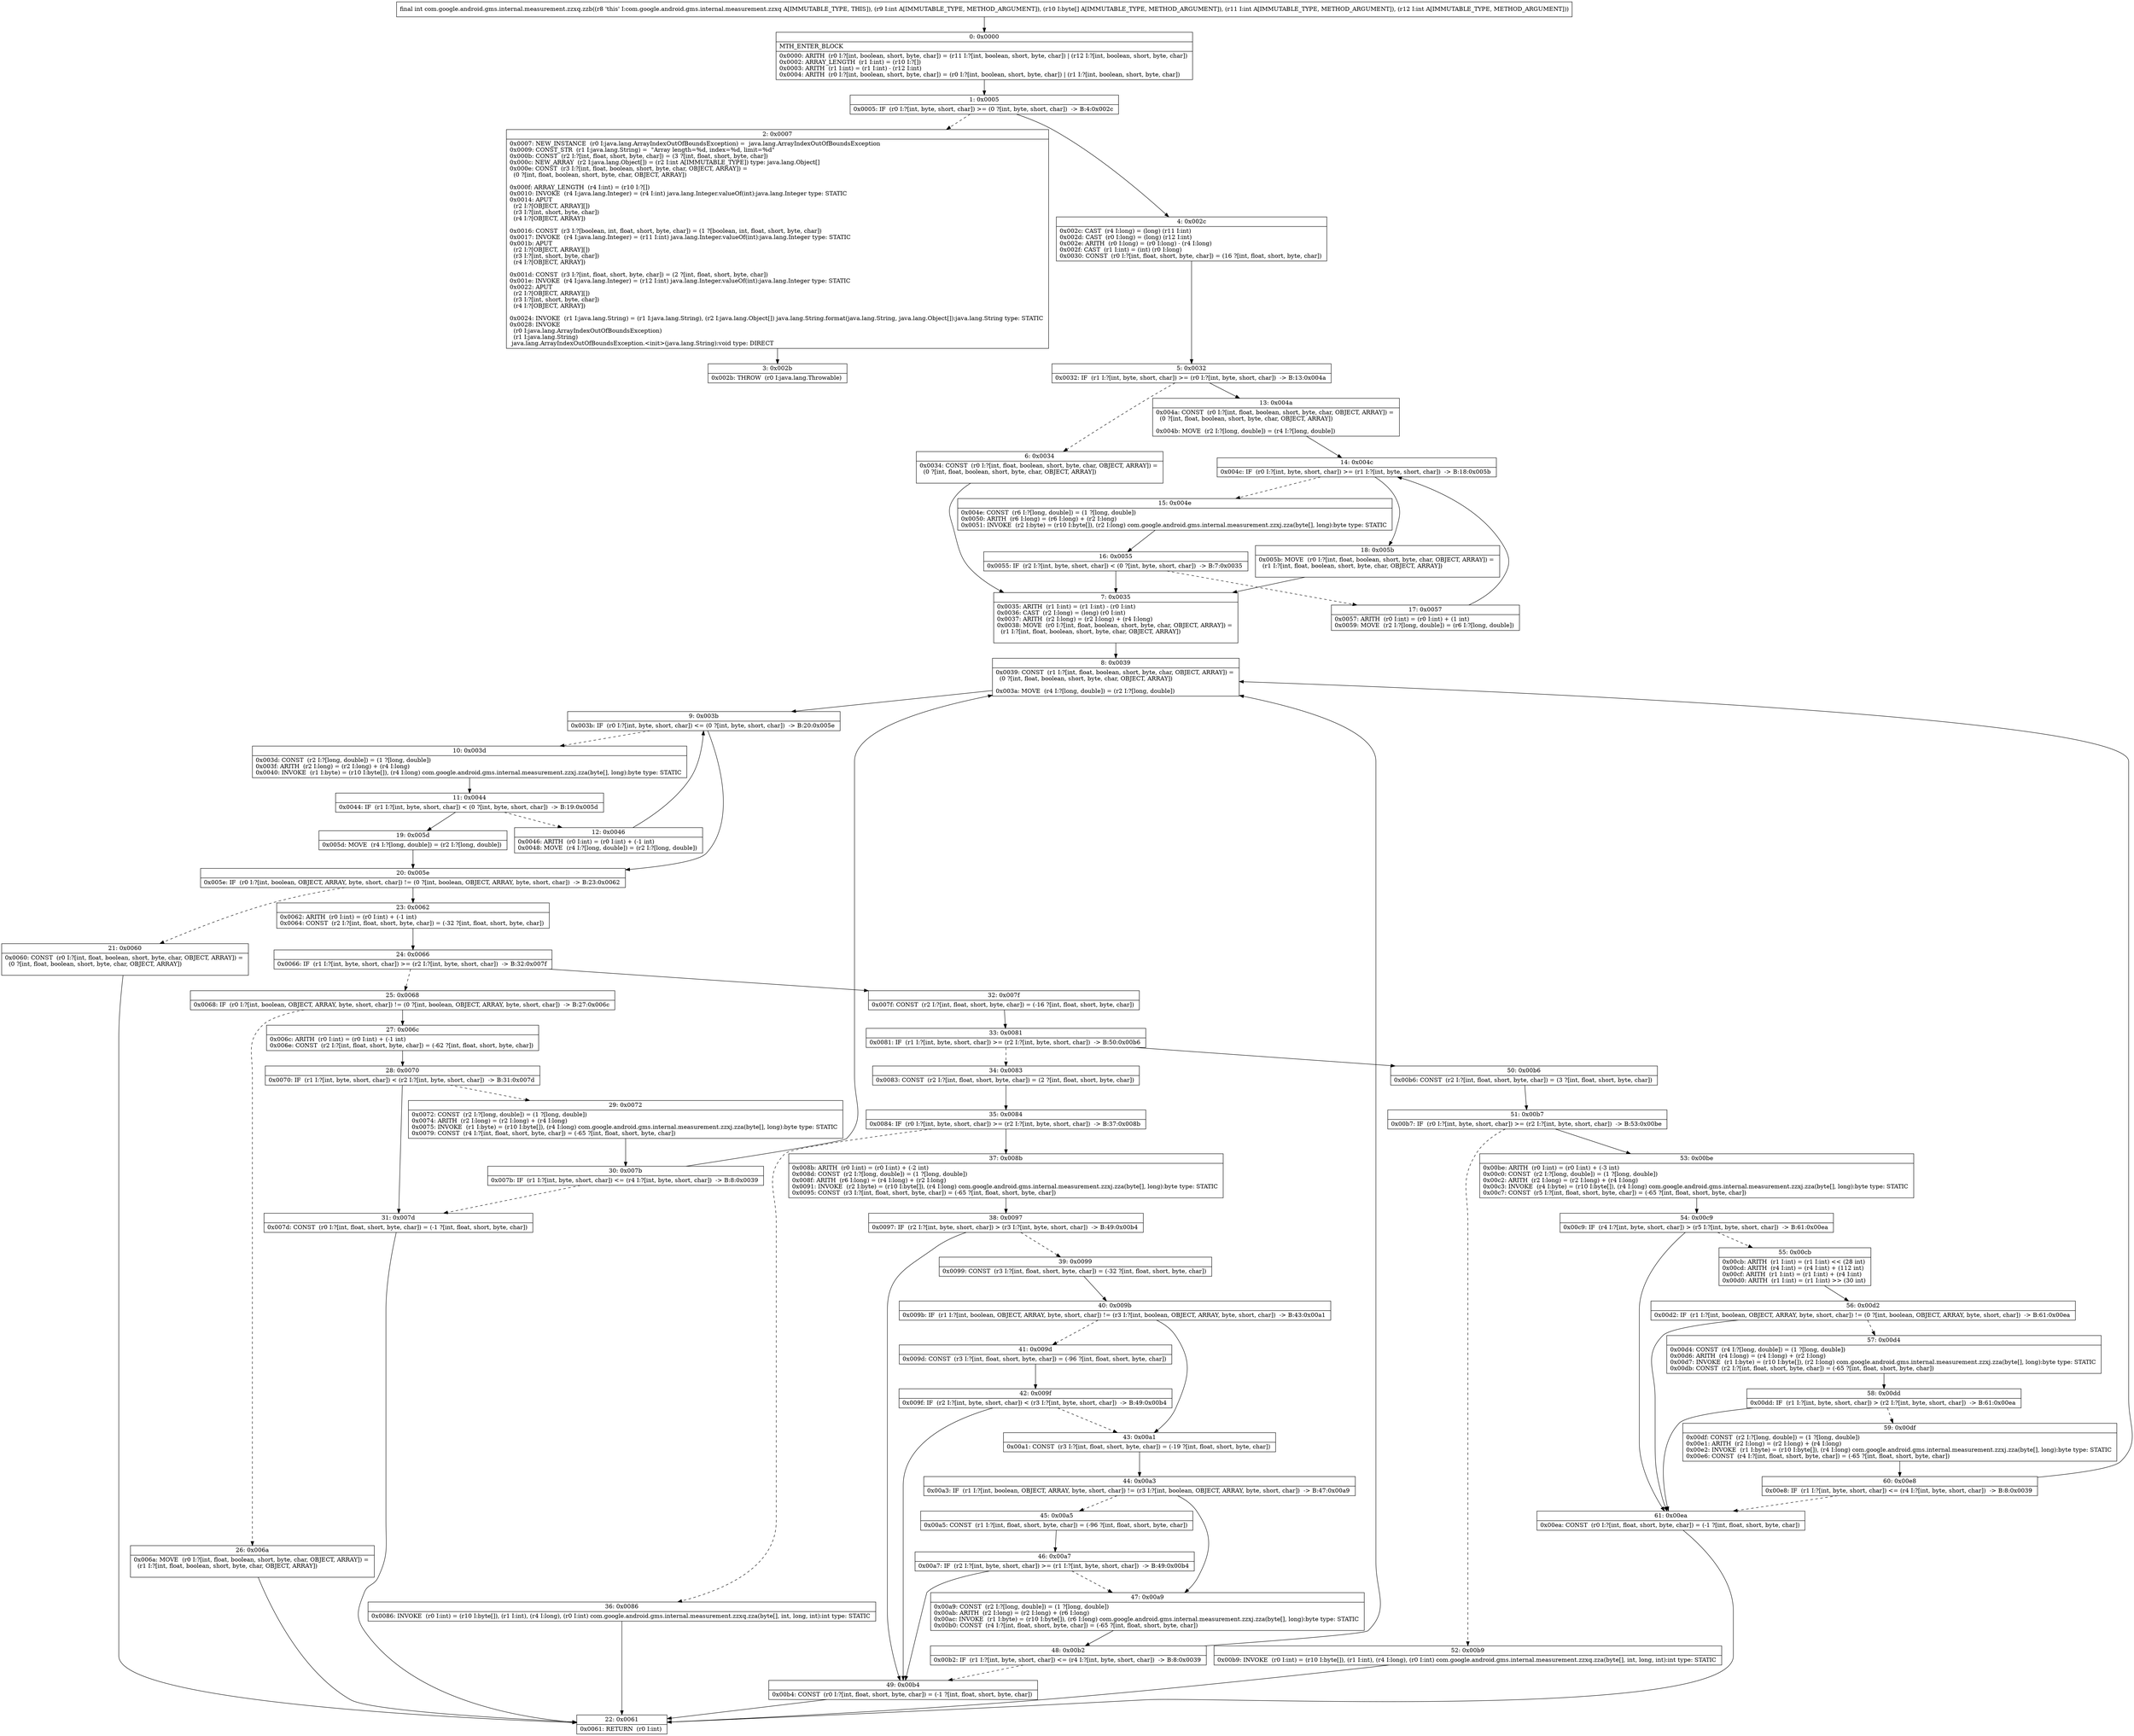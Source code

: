 digraph "CFG forcom.google.android.gms.internal.measurement.zzxq.zzb(I[BII)I" {
Node_0 [shape=record,label="{0\:\ 0x0000|MTH_ENTER_BLOCK\l|0x0000: ARITH  (r0 I:?[int, boolean, short, byte, char]) = (r11 I:?[int, boolean, short, byte, char]) \| (r12 I:?[int, boolean, short, byte, char]) \l0x0002: ARRAY_LENGTH  (r1 I:int) = (r10 I:?[]) \l0x0003: ARITH  (r1 I:int) = (r1 I:int) \- (r12 I:int) \l0x0004: ARITH  (r0 I:?[int, boolean, short, byte, char]) = (r0 I:?[int, boolean, short, byte, char]) \| (r1 I:?[int, boolean, short, byte, char]) \l}"];
Node_1 [shape=record,label="{1\:\ 0x0005|0x0005: IF  (r0 I:?[int, byte, short, char]) \>= (0 ?[int, byte, short, char])  \-\> B:4:0x002c \l}"];
Node_2 [shape=record,label="{2\:\ 0x0007|0x0007: NEW_INSTANCE  (r0 I:java.lang.ArrayIndexOutOfBoundsException) =  java.lang.ArrayIndexOutOfBoundsException \l0x0009: CONST_STR  (r1 I:java.lang.String) =  \"Array length=%d, index=%d, limit=%d\" \l0x000b: CONST  (r2 I:?[int, float, short, byte, char]) = (3 ?[int, float, short, byte, char]) \l0x000c: NEW_ARRAY  (r2 I:java.lang.Object[]) = (r2 I:int A[IMMUTABLE_TYPE]) type: java.lang.Object[] \l0x000e: CONST  (r3 I:?[int, float, boolean, short, byte, char, OBJECT, ARRAY]) = \l  (0 ?[int, float, boolean, short, byte, char, OBJECT, ARRAY])\l \l0x000f: ARRAY_LENGTH  (r4 I:int) = (r10 I:?[]) \l0x0010: INVOKE  (r4 I:java.lang.Integer) = (r4 I:int) java.lang.Integer.valueOf(int):java.lang.Integer type: STATIC \l0x0014: APUT  \l  (r2 I:?[OBJECT, ARRAY][])\l  (r3 I:?[int, short, byte, char])\l  (r4 I:?[OBJECT, ARRAY])\l \l0x0016: CONST  (r3 I:?[boolean, int, float, short, byte, char]) = (1 ?[boolean, int, float, short, byte, char]) \l0x0017: INVOKE  (r4 I:java.lang.Integer) = (r11 I:int) java.lang.Integer.valueOf(int):java.lang.Integer type: STATIC \l0x001b: APUT  \l  (r2 I:?[OBJECT, ARRAY][])\l  (r3 I:?[int, short, byte, char])\l  (r4 I:?[OBJECT, ARRAY])\l \l0x001d: CONST  (r3 I:?[int, float, short, byte, char]) = (2 ?[int, float, short, byte, char]) \l0x001e: INVOKE  (r4 I:java.lang.Integer) = (r12 I:int) java.lang.Integer.valueOf(int):java.lang.Integer type: STATIC \l0x0022: APUT  \l  (r2 I:?[OBJECT, ARRAY][])\l  (r3 I:?[int, short, byte, char])\l  (r4 I:?[OBJECT, ARRAY])\l \l0x0024: INVOKE  (r1 I:java.lang.String) = (r1 I:java.lang.String), (r2 I:java.lang.Object[]) java.lang.String.format(java.lang.String, java.lang.Object[]):java.lang.String type: STATIC \l0x0028: INVOKE  \l  (r0 I:java.lang.ArrayIndexOutOfBoundsException)\l  (r1 I:java.lang.String)\l java.lang.ArrayIndexOutOfBoundsException.\<init\>(java.lang.String):void type: DIRECT \l}"];
Node_3 [shape=record,label="{3\:\ 0x002b|0x002b: THROW  (r0 I:java.lang.Throwable) \l}"];
Node_4 [shape=record,label="{4\:\ 0x002c|0x002c: CAST  (r4 I:long) = (long) (r11 I:int) \l0x002d: CAST  (r0 I:long) = (long) (r12 I:int) \l0x002e: ARITH  (r0 I:long) = (r0 I:long) \- (r4 I:long) \l0x002f: CAST  (r1 I:int) = (int) (r0 I:long) \l0x0030: CONST  (r0 I:?[int, float, short, byte, char]) = (16 ?[int, float, short, byte, char]) \l}"];
Node_5 [shape=record,label="{5\:\ 0x0032|0x0032: IF  (r1 I:?[int, byte, short, char]) \>= (r0 I:?[int, byte, short, char])  \-\> B:13:0x004a \l}"];
Node_6 [shape=record,label="{6\:\ 0x0034|0x0034: CONST  (r0 I:?[int, float, boolean, short, byte, char, OBJECT, ARRAY]) = \l  (0 ?[int, float, boolean, short, byte, char, OBJECT, ARRAY])\l \l}"];
Node_7 [shape=record,label="{7\:\ 0x0035|0x0035: ARITH  (r1 I:int) = (r1 I:int) \- (r0 I:int) \l0x0036: CAST  (r2 I:long) = (long) (r0 I:int) \l0x0037: ARITH  (r2 I:long) = (r2 I:long) + (r4 I:long) \l0x0038: MOVE  (r0 I:?[int, float, boolean, short, byte, char, OBJECT, ARRAY]) = \l  (r1 I:?[int, float, boolean, short, byte, char, OBJECT, ARRAY])\l \l}"];
Node_8 [shape=record,label="{8\:\ 0x0039|0x0039: CONST  (r1 I:?[int, float, boolean, short, byte, char, OBJECT, ARRAY]) = \l  (0 ?[int, float, boolean, short, byte, char, OBJECT, ARRAY])\l \l0x003a: MOVE  (r4 I:?[long, double]) = (r2 I:?[long, double]) \l}"];
Node_9 [shape=record,label="{9\:\ 0x003b|0x003b: IF  (r0 I:?[int, byte, short, char]) \<= (0 ?[int, byte, short, char])  \-\> B:20:0x005e \l}"];
Node_10 [shape=record,label="{10\:\ 0x003d|0x003d: CONST  (r2 I:?[long, double]) = (1 ?[long, double]) \l0x003f: ARITH  (r2 I:long) = (r2 I:long) + (r4 I:long) \l0x0040: INVOKE  (r1 I:byte) = (r10 I:byte[]), (r4 I:long) com.google.android.gms.internal.measurement.zzxj.zza(byte[], long):byte type: STATIC \l}"];
Node_11 [shape=record,label="{11\:\ 0x0044|0x0044: IF  (r1 I:?[int, byte, short, char]) \< (0 ?[int, byte, short, char])  \-\> B:19:0x005d \l}"];
Node_12 [shape=record,label="{12\:\ 0x0046|0x0046: ARITH  (r0 I:int) = (r0 I:int) + (\-1 int) \l0x0048: MOVE  (r4 I:?[long, double]) = (r2 I:?[long, double]) \l}"];
Node_13 [shape=record,label="{13\:\ 0x004a|0x004a: CONST  (r0 I:?[int, float, boolean, short, byte, char, OBJECT, ARRAY]) = \l  (0 ?[int, float, boolean, short, byte, char, OBJECT, ARRAY])\l \l0x004b: MOVE  (r2 I:?[long, double]) = (r4 I:?[long, double]) \l}"];
Node_14 [shape=record,label="{14\:\ 0x004c|0x004c: IF  (r0 I:?[int, byte, short, char]) \>= (r1 I:?[int, byte, short, char])  \-\> B:18:0x005b \l}"];
Node_15 [shape=record,label="{15\:\ 0x004e|0x004e: CONST  (r6 I:?[long, double]) = (1 ?[long, double]) \l0x0050: ARITH  (r6 I:long) = (r6 I:long) + (r2 I:long) \l0x0051: INVOKE  (r2 I:byte) = (r10 I:byte[]), (r2 I:long) com.google.android.gms.internal.measurement.zzxj.zza(byte[], long):byte type: STATIC \l}"];
Node_16 [shape=record,label="{16\:\ 0x0055|0x0055: IF  (r2 I:?[int, byte, short, char]) \< (0 ?[int, byte, short, char])  \-\> B:7:0x0035 \l}"];
Node_17 [shape=record,label="{17\:\ 0x0057|0x0057: ARITH  (r0 I:int) = (r0 I:int) + (1 int) \l0x0059: MOVE  (r2 I:?[long, double]) = (r6 I:?[long, double]) \l}"];
Node_18 [shape=record,label="{18\:\ 0x005b|0x005b: MOVE  (r0 I:?[int, float, boolean, short, byte, char, OBJECT, ARRAY]) = \l  (r1 I:?[int, float, boolean, short, byte, char, OBJECT, ARRAY])\l \l}"];
Node_19 [shape=record,label="{19\:\ 0x005d|0x005d: MOVE  (r4 I:?[long, double]) = (r2 I:?[long, double]) \l}"];
Node_20 [shape=record,label="{20\:\ 0x005e|0x005e: IF  (r0 I:?[int, boolean, OBJECT, ARRAY, byte, short, char]) != (0 ?[int, boolean, OBJECT, ARRAY, byte, short, char])  \-\> B:23:0x0062 \l}"];
Node_21 [shape=record,label="{21\:\ 0x0060|0x0060: CONST  (r0 I:?[int, float, boolean, short, byte, char, OBJECT, ARRAY]) = \l  (0 ?[int, float, boolean, short, byte, char, OBJECT, ARRAY])\l \l}"];
Node_22 [shape=record,label="{22\:\ 0x0061|0x0061: RETURN  (r0 I:int) \l}"];
Node_23 [shape=record,label="{23\:\ 0x0062|0x0062: ARITH  (r0 I:int) = (r0 I:int) + (\-1 int) \l0x0064: CONST  (r2 I:?[int, float, short, byte, char]) = (\-32 ?[int, float, short, byte, char]) \l}"];
Node_24 [shape=record,label="{24\:\ 0x0066|0x0066: IF  (r1 I:?[int, byte, short, char]) \>= (r2 I:?[int, byte, short, char])  \-\> B:32:0x007f \l}"];
Node_25 [shape=record,label="{25\:\ 0x0068|0x0068: IF  (r0 I:?[int, boolean, OBJECT, ARRAY, byte, short, char]) != (0 ?[int, boolean, OBJECT, ARRAY, byte, short, char])  \-\> B:27:0x006c \l}"];
Node_26 [shape=record,label="{26\:\ 0x006a|0x006a: MOVE  (r0 I:?[int, float, boolean, short, byte, char, OBJECT, ARRAY]) = \l  (r1 I:?[int, float, boolean, short, byte, char, OBJECT, ARRAY])\l \l}"];
Node_27 [shape=record,label="{27\:\ 0x006c|0x006c: ARITH  (r0 I:int) = (r0 I:int) + (\-1 int) \l0x006e: CONST  (r2 I:?[int, float, short, byte, char]) = (\-62 ?[int, float, short, byte, char]) \l}"];
Node_28 [shape=record,label="{28\:\ 0x0070|0x0070: IF  (r1 I:?[int, byte, short, char]) \< (r2 I:?[int, byte, short, char])  \-\> B:31:0x007d \l}"];
Node_29 [shape=record,label="{29\:\ 0x0072|0x0072: CONST  (r2 I:?[long, double]) = (1 ?[long, double]) \l0x0074: ARITH  (r2 I:long) = (r2 I:long) + (r4 I:long) \l0x0075: INVOKE  (r1 I:byte) = (r10 I:byte[]), (r4 I:long) com.google.android.gms.internal.measurement.zzxj.zza(byte[], long):byte type: STATIC \l0x0079: CONST  (r4 I:?[int, float, short, byte, char]) = (\-65 ?[int, float, short, byte, char]) \l}"];
Node_30 [shape=record,label="{30\:\ 0x007b|0x007b: IF  (r1 I:?[int, byte, short, char]) \<= (r4 I:?[int, byte, short, char])  \-\> B:8:0x0039 \l}"];
Node_31 [shape=record,label="{31\:\ 0x007d|0x007d: CONST  (r0 I:?[int, float, short, byte, char]) = (\-1 ?[int, float, short, byte, char]) \l}"];
Node_32 [shape=record,label="{32\:\ 0x007f|0x007f: CONST  (r2 I:?[int, float, short, byte, char]) = (\-16 ?[int, float, short, byte, char]) \l}"];
Node_33 [shape=record,label="{33\:\ 0x0081|0x0081: IF  (r1 I:?[int, byte, short, char]) \>= (r2 I:?[int, byte, short, char])  \-\> B:50:0x00b6 \l}"];
Node_34 [shape=record,label="{34\:\ 0x0083|0x0083: CONST  (r2 I:?[int, float, short, byte, char]) = (2 ?[int, float, short, byte, char]) \l}"];
Node_35 [shape=record,label="{35\:\ 0x0084|0x0084: IF  (r0 I:?[int, byte, short, char]) \>= (r2 I:?[int, byte, short, char])  \-\> B:37:0x008b \l}"];
Node_36 [shape=record,label="{36\:\ 0x0086|0x0086: INVOKE  (r0 I:int) = (r10 I:byte[]), (r1 I:int), (r4 I:long), (r0 I:int) com.google.android.gms.internal.measurement.zzxq.zza(byte[], int, long, int):int type: STATIC \l}"];
Node_37 [shape=record,label="{37\:\ 0x008b|0x008b: ARITH  (r0 I:int) = (r0 I:int) + (\-2 int) \l0x008d: CONST  (r2 I:?[long, double]) = (1 ?[long, double]) \l0x008f: ARITH  (r6 I:long) = (r4 I:long) + (r2 I:long) \l0x0091: INVOKE  (r2 I:byte) = (r10 I:byte[]), (r4 I:long) com.google.android.gms.internal.measurement.zzxj.zza(byte[], long):byte type: STATIC \l0x0095: CONST  (r3 I:?[int, float, short, byte, char]) = (\-65 ?[int, float, short, byte, char]) \l}"];
Node_38 [shape=record,label="{38\:\ 0x0097|0x0097: IF  (r2 I:?[int, byte, short, char]) \> (r3 I:?[int, byte, short, char])  \-\> B:49:0x00b4 \l}"];
Node_39 [shape=record,label="{39\:\ 0x0099|0x0099: CONST  (r3 I:?[int, float, short, byte, char]) = (\-32 ?[int, float, short, byte, char]) \l}"];
Node_40 [shape=record,label="{40\:\ 0x009b|0x009b: IF  (r1 I:?[int, boolean, OBJECT, ARRAY, byte, short, char]) != (r3 I:?[int, boolean, OBJECT, ARRAY, byte, short, char])  \-\> B:43:0x00a1 \l}"];
Node_41 [shape=record,label="{41\:\ 0x009d|0x009d: CONST  (r3 I:?[int, float, short, byte, char]) = (\-96 ?[int, float, short, byte, char]) \l}"];
Node_42 [shape=record,label="{42\:\ 0x009f|0x009f: IF  (r2 I:?[int, byte, short, char]) \< (r3 I:?[int, byte, short, char])  \-\> B:49:0x00b4 \l}"];
Node_43 [shape=record,label="{43\:\ 0x00a1|0x00a1: CONST  (r3 I:?[int, float, short, byte, char]) = (\-19 ?[int, float, short, byte, char]) \l}"];
Node_44 [shape=record,label="{44\:\ 0x00a3|0x00a3: IF  (r1 I:?[int, boolean, OBJECT, ARRAY, byte, short, char]) != (r3 I:?[int, boolean, OBJECT, ARRAY, byte, short, char])  \-\> B:47:0x00a9 \l}"];
Node_45 [shape=record,label="{45\:\ 0x00a5|0x00a5: CONST  (r1 I:?[int, float, short, byte, char]) = (\-96 ?[int, float, short, byte, char]) \l}"];
Node_46 [shape=record,label="{46\:\ 0x00a7|0x00a7: IF  (r2 I:?[int, byte, short, char]) \>= (r1 I:?[int, byte, short, char])  \-\> B:49:0x00b4 \l}"];
Node_47 [shape=record,label="{47\:\ 0x00a9|0x00a9: CONST  (r2 I:?[long, double]) = (1 ?[long, double]) \l0x00ab: ARITH  (r2 I:long) = (r2 I:long) + (r6 I:long) \l0x00ac: INVOKE  (r1 I:byte) = (r10 I:byte[]), (r6 I:long) com.google.android.gms.internal.measurement.zzxj.zza(byte[], long):byte type: STATIC \l0x00b0: CONST  (r4 I:?[int, float, short, byte, char]) = (\-65 ?[int, float, short, byte, char]) \l}"];
Node_48 [shape=record,label="{48\:\ 0x00b2|0x00b2: IF  (r1 I:?[int, byte, short, char]) \<= (r4 I:?[int, byte, short, char])  \-\> B:8:0x0039 \l}"];
Node_49 [shape=record,label="{49\:\ 0x00b4|0x00b4: CONST  (r0 I:?[int, float, short, byte, char]) = (\-1 ?[int, float, short, byte, char]) \l}"];
Node_50 [shape=record,label="{50\:\ 0x00b6|0x00b6: CONST  (r2 I:?[int, float, short, byte, char]) = (3 ?[int, float, short, byte, char]) \l}"];
Node_51 [shape=record,label="{51\:\ 0x00b7|0x00b7: IF  (r0 I:?[int, byte, short, char]) \>= (r2 I:?[int, byte, short, char])  \-\> B:53:0x00be \l}"];
Node_52 [shape=record,label="{52\:\ 0x00b9|0x00b9: INVOKE  (r0 I:int) = (r10 I:byte[]), (r1 I:int), (r4 I:long), (r0 I:int) com.google.android.gms.internal.measurement.zzxq.zza(byte[], int, long, int):int type: STATIC \l}"];
Node_53 [shape=record,label="{53\:\ 0x00be|0x00be: ARITH  (r0 I:int) = (r0 I:int) + (\-3 int) \l0x00c0: CONST  (r2 I:?[long, double]) = (1 ?[long, double]) \l0x00c2: ARITH  (r2 I:long) = (r2 I:long) + (r4 I:long) \l0x00c3: INVOKE  (r4 I:byte) = (r10 I:byte[]), (r4 I:long) com.google.android.gms.internal.measurement.zzxj.zza(byte[], long):byte type: STATIC \l0x00c7: CONST  (r5 I:?[int, float, short, byte, char]) = (\-65 ?[int, float, short, byte, char]) \l}"];
Node_54 [shape=record,label="{54\:\ 0x00c9|0x00c9: IF  (r4 I:?[int, byte, short, char]) \> (r5 I:?[int, byte, short, char])  \-\> B:61:0x00ea \l}"];
Node_55 [shape=record,label="{55\:\ 0x00cb|0x00cb: ARITH  (r1 I:int) = (r1 I:int) \<\< (28 int) \l0x00cd: ARITH  (r4 I:int) = (r4 I:int) + (112 int) \l0x00cf: ARITH  (r1 I:int) = (r1 I:int) + (r4 I:int) \l0x00d0: ARITH  (r1 I:int) = (r1 I:int) \>\> (30 int) \l}"];
Node_56 [shape=record,label="{56\:\ 0x00d2|0x00d2: IF  (r1 I:?[int, boolean, OBJECT, ARRAY, byte, short, char]) != (0 ?[int, boolean, OBJECT, ARRAY, byte, short, char])  \-\> B:61:0x00ea \l}"];
Node_57 [shape=record,label="{57\:\ 0x00d4|0x00d4: CONST  (r4 I:?[long, double]) = (1 ?[long, double]) \l0x00d6: ARITH  (r4 I:long) = (r4 I:long) + (r2 I:long) \l0x00d7: INVOKE  (r1 I:byte) = (r10 I:byte[]), (r2 I:long) com.google.android.gms.internal.measurement.zzxj.zza(byte[], long):byte type: STATIC \l0x00db: CONST  (r2 I:?[int, float, short, byte, char]) = (\-65 ?[int, float, short, byte, char]) \l}"];
Node_58 [shape=record,label="{58\:\ 0x00dd|0x00dd: IF  (r1 I:?[int, byte, short, char]) \> (r2 I:?[int, byte, short, char])  \-\> B:61:0x00ea \l}"];
Node_59 [shape=record,label="{59\:\ 0x00df|0x00df: CONST  (r2 I:?[long, double]) = (1 ?[long, double]) \l0x00e1: ARITH  (r2 I:long) = (r2 I:long) + (r4 I:long) \l0x00e2: INVOKE  (r1 I:byte) = (r10 I:byte[]), (r4 I:long) com.google.android.gms.internal.measurement.zzxj.zza(byte[], long):byte type: STATIC \l0x00e6: CONST  (r4 I:?[int, float, short, byte, char]) = (\-65 ?[int, float, short, byte, char]) \l}"];
Node_60 [shape=record,label="{60\:\ 0x00e8|0x00e8: IF  (r1 I:?[int, byte, short, char]) \<= (r4 I:?[int, byte, short, char])  \-\> B:8:0x0039 \l}"];
Node_61 [shape=record,label="{61\:\ 0x00ea|0x00ea: CONST  (r0 I:?[int, float, short, byte, char]) = (\-1 ?[int, float, short, byte, char]) \l}"];
MethodNode[shape=record,label="{final int com.google.android.gms.internal.measurement.zzxq.zzb((r8 'this' I:com.google.android.gms.internal.measurement.zzxq A[IMMUTABLE_TYPE, THIS]), (r9 I:int A[IMMUTABLE_TYPE, METHOD_ARGUMENT]), (r10 I:byte[] A[IMMUTABLE_TYPE, METHOD_ARGUMENT]), (r11 I:int A[IMMUTABLE_TYPE, METHOD_ARGUMENT]), (r12 I:int A[IMMUTABLE_TYPE, METHOD_ARGUMENT])) }"];
MethodNode -> Node_0;
Node_0 -> Node_1;
Node_1 -> Node_2[style=dashed];
Node_1 -> Node_4;
Node_2 -> Node_3;
Node_4 -> Node_5;
Node_5 -> Node_6[style=dashed];
Node_5 -> Node_13;
Node_6 -> Node_7;
Node_7 -> Node_8;
Node_8 -> Node_9;
Node_9 -> Node_10[style=dashed];
Node_9 -> Node_20;
Node_10 -> Node_11;
Node_11 -> Node_12[style=dashed];
Node_11 -> Node_19;
Node_12 -> Node_9;
Node_13 -> Node_14;
Node_14 -> Node_15[style=dashed];
Node_14 -> Node_18;
Node_15 -> Node_16;
Node_16 -> Node_7;
Node_16 -> Node_17[style=dashed];
Node_17 -> Node_14;
Node_18 -> Node_7;
Node_19 -> Node_20;
Node_20 -> Node_21[style=dashed];
Node_20 -> Node_23;
Node_21 -> Node_22;
Node_23 -> Node_24;
Node_24 -> Node_25[style=dashed];
Node_24 -> Node_32;
Node_25 -> Node_26[style=dashed];
Node_25 -> Node_27;
Node_26 -> Node_22;
Node_27 -> Node_28;
Node_28 -> Node_29[style=dashed];
Node_28 -> Node_31;
Node_29 -> Node_30;
Node_30 -> Node_8;
Node_30 -> Node_31[style=dashed];
Node_31 -> Node_22;
Node_32 -> Node_33;
Node_33 -> Node_34[style=dashed];
Node_33 -> Node_50;
Node_34 -> Node_35;
Node_35 -> Node_36[style=dashed];
Node_35 -> Node_37;
Node_36 -> Node_22;
Node_37 -> Node_38;
Node_38 -> Node_39[style=dashed];
Node_38 -> Node_49;
Node_39 -> Node_40;
Node_40 -> Node_41[style=dashed];
Node_40 -> Node_43;
Node_41 -> Node_42;
Node_42 -> Node_43[style=dashed];
Node_42 -> Node_49;
Node_43 -> Node_44;
Node_44 -> Node_45[style=dashed];
Node_44 -> Node_47;
Node_45 -> Node_46;
Node_46 -> Node_47[style=dashed];
Node_46 -> Node_49;
Node_47 -> Node_48;
Node_48 -> Node_8;
Node_48 -> Node_49[style=dashed];
Node_49 -> Node_22;
Node_50 -> Node_51;
Node_51 -> Node_52[style=dashed];
Node_51 -> Node_53;
Node_52 -> Node_22;
Node_53 -> Node_54;
Node_54 -> Node_55[style=dashed];
Node_54 -> Node_61;
Node_55 -> Node_56;
Node_56 -> Node_57[style=dashed];
Node_56 -> Node_61;
Node_57 -> Node_58;
Node_58 -> Node_59[style=dashed];
Node_58 -> Node_61;
Node_59 -> Node_60;
Node_60 -> Node_8;
Node_60 -> Node_61[style=dashed];
Node_61 -> Node_22;
}

